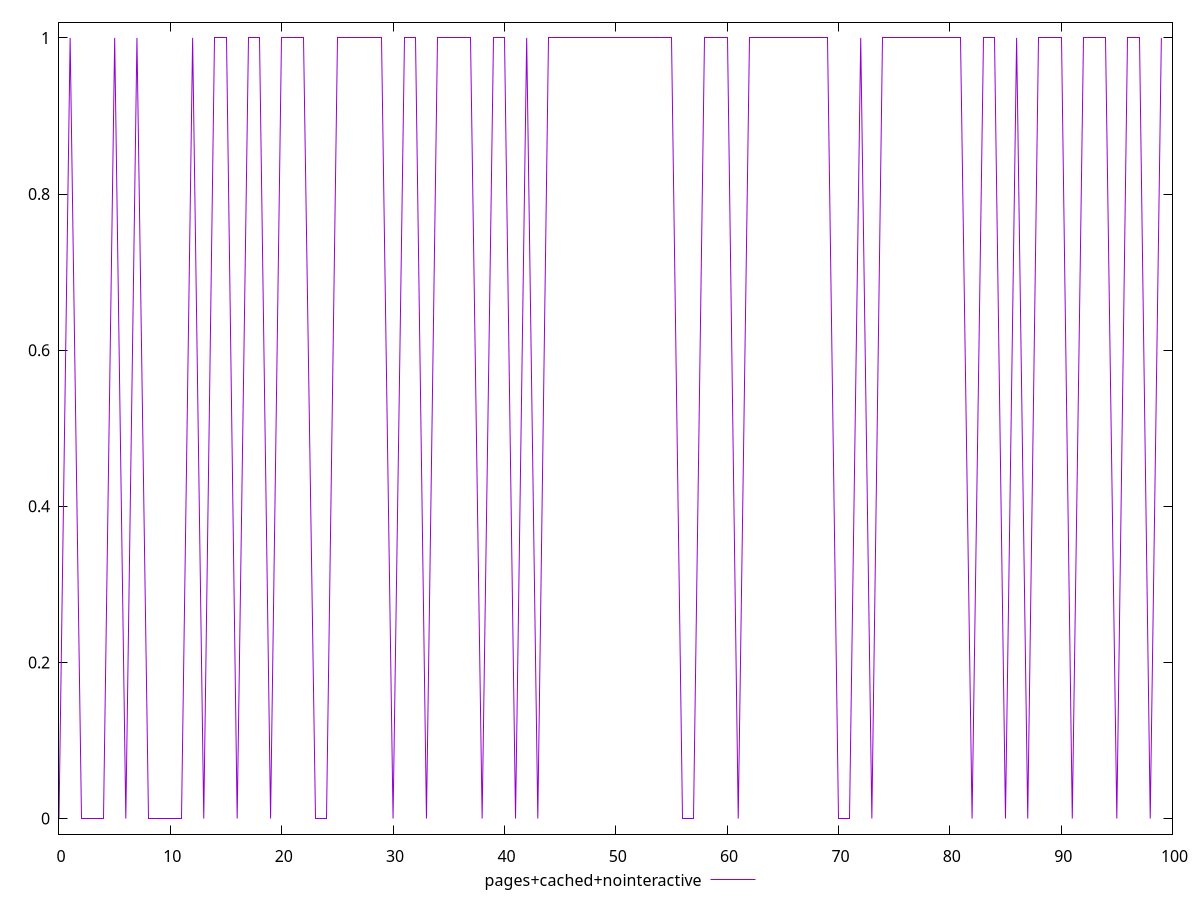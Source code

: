 $_pagesCachedNointeractive <<EOF
0
1
0
0
0
1
0
1
0
0
0
0
1
0
1
1
0
1
1
0
1
1
1
0
0
1
1
1
1
1
0
1
1
0
1
1
1
1
0
1
1
0
1
0
1
1
1
1
1
1
1
1
1
1
1
1
0
0
1
1
1
0
1
1
1
1
1
1
1
1
0
0
1
0
1
1
1
1
1
1
1
1
0
1
1
0
1
0
1
1
1
0
1
1
1
0
1
1
0
1
EOF
set key outside below
set terminal pngcairo
set output "report_00006_2020-11-02T20-21-41.718Z/third-party-summary/pages+cached+nointeractive//score.png"
set yrange [-0.02:1.02]
plot $_pagesCachedNointeractive title "pages+cached+nointeractive" with line ,